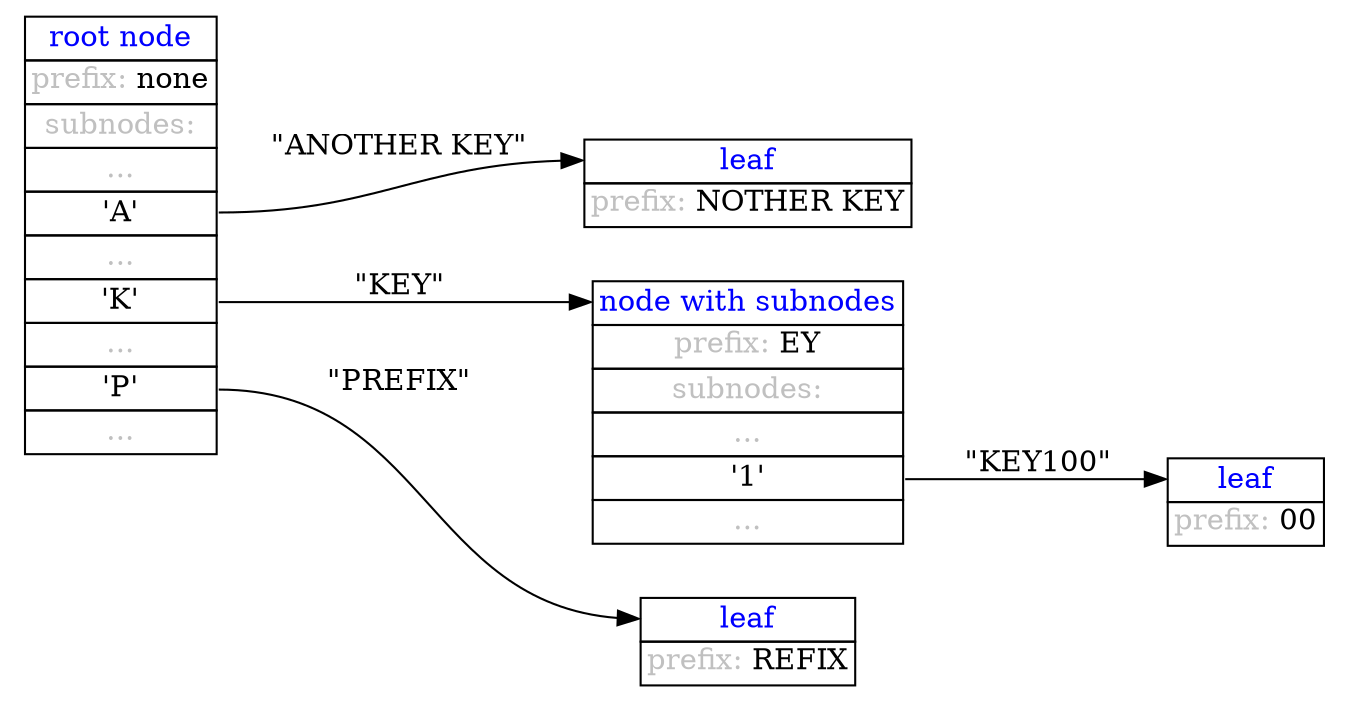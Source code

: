 digraph G
{
	rankdir = LR;
	node1 [
		shape = none
		label = <<table border="0" cellspacing="0">
			<tr><td port="port1" border="1"><font color="blue">root node</font></td></tr>
			<tr><td port="port2" border="1"><font color="gray">prefix:</font> none</td></tr>
			<tr><td port="port3" border="1"><font color="gray">subnodes:</font></td></tr>
			<tr><td port="port4" border="1"><font color="gray">...</font></td></tr>
			<tr><td port="port5" border="1">'A'</td></tr>
			<tr><td port="port6" border="1"><font color="gray">...</font></td></tr>
			<tr><td port="port7" border="1">'K'</td></tr>
			<tr><td port="port8" border="1"><font color="gray">...</font></td></tr>
			<tr><td port="port9" border="1">'P'</td></tr>
			<tr><td port="port10" border="1"><font color="gray">...</font></td></tr>
		</table>>
	]
	node2 [
		shape = none
		label = <<table border="0" cellspacing="0">
			<tr><td port="port1" border="1"><font color="blue">leaf</font></td></tr>
			<tr><td port="port2" border="1"><font color="gray">prefix:</font> NOTHER KEY</td></tr>
		</table>>
	]
	node3 [
		shape = none
		label = <<table border="0" cellspacing="0">
			<tr><td port="port1" border="1"><font color="blue">node with subnodes</font></td></tr>
			<tr><td port="port2" border="1"><font color="gray">prefix:</font> EY</td></tr>
			<tr><td port="port3" border="1"><font color="gray">subnodes:</font></td></tr>
			<tr><td port="port4" border="1"><font color="gray">...</font></td></tr>
			<tr><td port="port5" border="1">'1'</td></tr>
			<tr><td port="port6" border="1"><font color="gray">...</font></td></tr>
		</table>>
	]
	node4 [
		shape = none
		label = <<table border="0" cellspacing="0">
			<tr><td port="port1" border="1"><font color="blue">leaf</font></td></tr>
			<tr><td port="port2" border="1"><font color="gray">prefix:</font> REFIX</td></tr>
		</table>>
	]
	node5 [
		shape = none
		label = <<table border="0" cellspacing="0">
			<tr><td port="port1" border="1"><font color="blue">leaf</font></td></tr>
			<tr><td port="port2" border="1"><font color="gray">prefix:</font> 00</td></tr>
		</table>>
	]

	node1:port5 -> node2:port1 [label="\"ANOTHER KEY\""]
	node1:port7 -> node3:port1 [label="\"KEY\""]
	node1:port9 -> node4:port1 [label="\"PREFIX\""]
	node3:port5 -> node5:port1 [label="\"KEY100\""]
}

